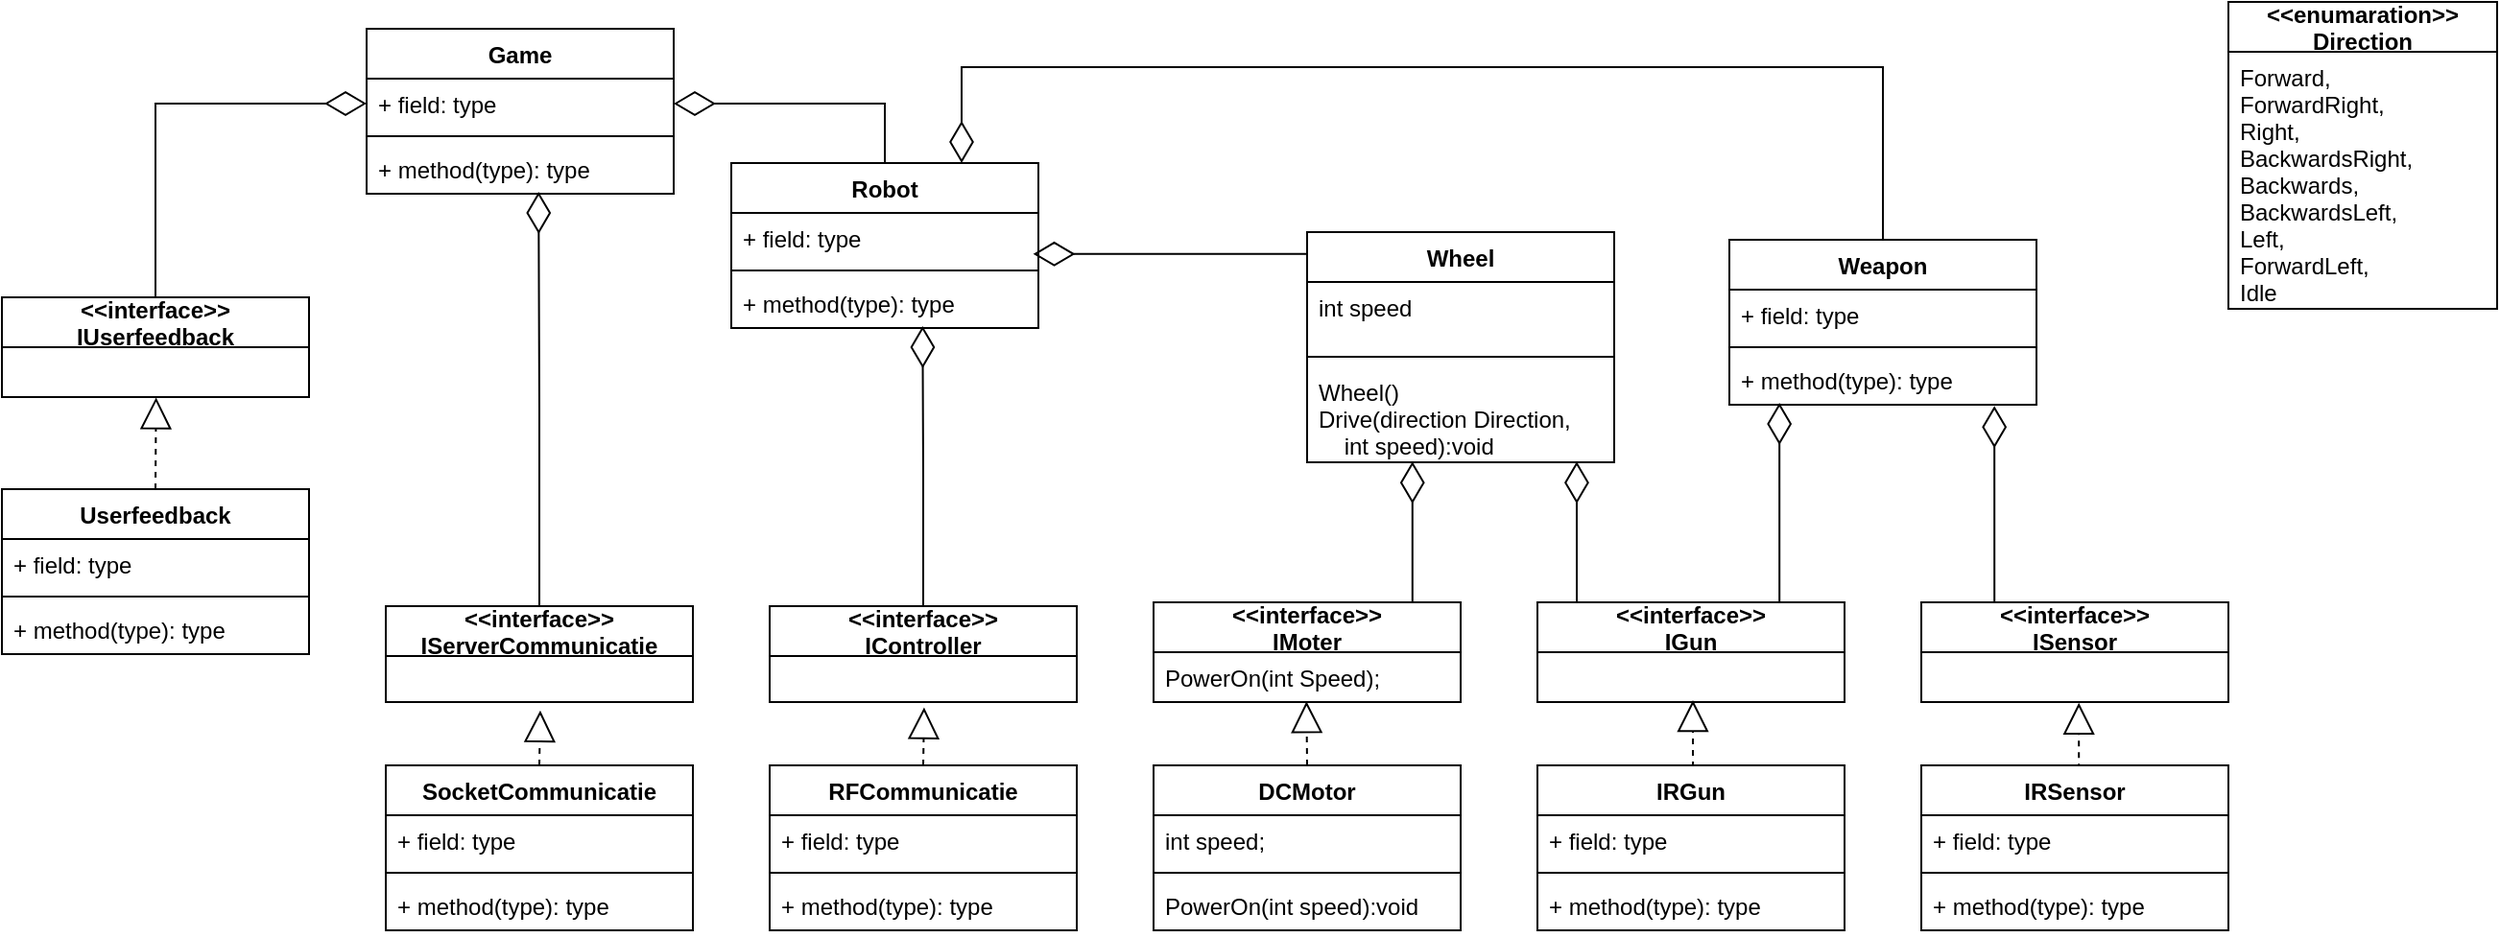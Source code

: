 <mxfile version="16.2.7" type="device"><diagram id="knnS1xKLzhXf0eQawwYX" name="Page-1"><mxGraphModel dx="1038" dy="547" grid="1" gridSize="10" guides="1" tooltips="1" connect="1" arrows="1" fold="1" page="1" pageScale="1" pageWidth="1654" pageHeight="2336" math="0" shadow="0"><root><mxCell id="0"/><mxCell id="1" parent="0"/><mxCell id="a1pKuflby2QEy7kh91XO-77" style="edgeStyle=orthogonalEdgeStyle;rounded=0;orthogonalLoop=1;jettySize=auto;html=1;exitX=0.5;exitY=0;exitDx=0;exitDy=0;entryX=0;entryY=0.5;entryDx=0;entryDy=0;startArrow=none;startFill=0;endArrow=diamondThin;endFill=0;endSize=19;" edge="1" parent="1" source="a1pKuflby2QEy7kh91XO-5" target="a1pKuflby2QEy7kh91XO-44"><mxGeometry relative="1" as="geometry"/></mxCell><mxCell id="a1pKuflby2QEy7kh91XO-5" value="&lt;&lt;interface&gt;&gt;&#10;IUserfeedback" style="swimlane;fontStyle=1;childLayout=stackLayout;horizontal=1;startSize=26;fillColor=none;horizontalStack=0;resizeParent=1;resizeParentMax=0;resizeLast=0;collapsible=1;marginBottom=0;" vertex="1" parent="1"><mxGeometry x="200" y="190" width="160" height="52" as="geometry"/></mxCell><mxCell id="a1pKuflby2QEy7kh91XO-6" value=" " style="text;strokeColor=none;fillColor=none;align=left;verticalAlign=top;spacingLeft=4;spacingRight=4;overflow=hidden;rotatable=0;points=[[0,0.5],[1,0.5]];portConstraint=eastwest;" vertex="1" parent="a1pKuflby2QEy7kh91XO-5"><mxGeometry y="26" width="160" height="26" as="geometry"/></mxCell><mxCell id="a1pKuflby2QEy7kh91XO-84" style="edgeStyle=orthogonalEdgeStyle;rounded=0;orthogonalLoop=1;jettySize=auto;html=1;exitX=0.5;exitY=0;exitDx=0;exitDy=0;entryX=0.56;entryY=0.962;entryDx=0;entryDy=0;entryPerimeter=0;startArrow=none;startFill=0;endArrow=diamondThin;endFill=0;endSize=19;" edge="1" parent="1" source="a1pKuflby2QEy7kh91XO-11" target="a1pKuflby2QEy7kh91XO-46"><mxGeometry relative="1" as="geometry"/></mxCell><mxCell id="a1pKuflby2QEy7kh91XO-11" value="&lt;&lt;interface&gt;&gt;&#10;IServerCommunicatie" style="swimlane;fontStyle=1;childLayout=stackLayout;horizontal=1;startSize=26;fillColor=none;horizontalStack=0;resizeParent=1;resizeParentMax=0;resizeLast=0;collapsible=1;marginBottom=0;" vertex="1" parent="1"><mxGeometry x="400" y="351" width="160" height="50" as="geometry"/></mxCell><mxCell id="a1pKuflby2QEy7kh91XO-12" value=" " style="text;strokeColor=none;fillColor=none;align=left;verticalAlign=top;spacingLeft=4;spacingRight=4;overflow=hidden;rotatable=0;points=[[0,0.5],[1,0.5]];portConstraint=eastwest;" vertex="1" parent="a1pKuflby2QEy7kh91XO-11"><mxGeometry y="26" width="160" height="24" as="geometry"/></mxCell><mxCell id="a1pKuflby2QEy7kh91XO-86" style="edgeStyle=orthogonalEdgeStyle;rounded=0;orthogonalLoop=1;jettySize=auto;html=1;exitX=0.5;exitY=0;exitDx=0;exitDy=0;entryX=0.623;entryY=0.962;entryDx=0;entryDy=0;entryPerimeter=0;startArrow=none;startFill=0;endArrow=diamondThin;endFill=0;endSize=19;" edge="1" parent="1" source="a1pKuflby2QEy7kh91XO-15" target="a1pKuflby2QEy7kh91XO-42"><mxGeometry relative="1" as="geometry"/></mxCell><mxCell id="a1pKuflby2QEy7kh91XO-15" value="&lt;&lt;interface&gt;&gt;&#10;IController" style="swimlane;fontStyle=1;childLayout=stackLayout;horizontal=1;startSize=26;fillColor=none;horizontalStack=0;resizeParent=1;resizeParentMax=0;resizeLast=0;collapsible=1;marginBottom=0;" vertex="1" parent="1"><mxGeometry x="600" y="351" width="160" height="50" as="geometry"/></mxCell><mxCell id="a1pKuflby2QEy7kh91XO-16" value=" " style="text;strokeColor=none;fillColor=none;align=left;verticalAlign=top;spacingLeft=4;spacingRight=4;overflow=hidden;rotatable=0;points=[[0,0.5],[1,0.5]];portConstraint=eastwest;" vertex="1" parent="a1pKuflby2QEy7kh91XO-15"><mxGeometry y="26" width="160" height="24" as="geometry"/></mxCell><mxCell id="a1pKuflby2QEy7kh91XO-88" style="edgeStyle=orthogonalEdgeStyle;rounded=0;orthogonalLoop=1;jettySize=auto;html=1;exitX=0.75;exitY=0;exitDx=0;exitDy=0;entryX=0.343;entryY=0.992;entryDx=0;entryDy=0;entryPerimeter=0;startArrow=none;startFill=0;endArrow=diamondThin;endFill=0;endSize=19;" edge="1" parent="1" source="a1pKuflby2QEy7kh91XO-21" target="a1pKuflby2QEy7kh91XO-74"><mxGeometry relative="1" as="geometry"><Array as="points"><mxPoint x="935" y="349"/></Array></mxGeometry></mxCell><mxCell id="a1pKuflby2QEy7kh91XO-21" value="&lt;&lt;interface&gt;&gt;&#10;IMoter" style="swimlane;fontStyle=1;childLayout=stackLayout;horizontal=1;startSize=26;fillColor=none;horizontalStack=0;resizeParent=1;resizeParentMax=0;resizeLast=0;collapsible=1;marginBottom=0;" vertex="1" parent="1"><mxGeometry x="800" y="349" width="160" height="52" as="geometry"/></mxCell><mxCell id="a1pKuflby2QEy7kh91XO-22" value="PowerOn(int Speed);" style="text;strokeColor=none;fillColor=none;align=left;verticalAlign=top;spacingLeft=4;spacingRight=4;overflow=hidden;rotatable=0;points=[[0,0.5],[1,0.5]];portConstraint=eastwest;" vertex="1" parent="a1pKuflby2QEy7kh91XO-21"><mxGeometry y="26" width="160" height="26" as="geometry"/></mxCell><mxCell id="a1pKuflby2QEy7kh91XO-91" style="edgeStyle=orthogonalEdgeStyle;rounded=0;orthogonalLoop=1;jettySize=auto;html=1;exitX=0.25;exitY=0;exitDx=0;exitDy=0;entryX=0.863;entryY=1.023;entryDx=0;entryDy=0;entryPerimeter=0;startArrow=none;startFill=0;endArrow=diamondThin;endFill=0;endSize=19;" edge="1" parent="1" source="a1pKuflby2QEy7kh91XO-25" target="a1pKuflby2QEy7kh91XO-70"><mxGeometry relative="1" as="geometry"><Array as="points"><mxPoint x="1238" y="349"/></Array></mxGeometry></mxCell><mxCell id="a1pKuflby2QEy7kh91XO-25" value="&lt;&lt;interface&gt;&gt;&#10;ISensor" style="swimlane;fontStyle=1;childLayout=stackLayout;horizontal=1;startSize=26;fillColor=none;horizontalStack=0;resizeParent=1;resizeParentMax=0;resizeLast=0;collapsible=1;marginBottom=0;" vertex="1" parent="1"><mxGeometry x="1200" y="349" width="160" height="52" as="geometry"/></mxCell><mxCell id="a1pKuflby2QEy7kh91XO-26" value=" " style="text;strokeColor=none;fillColor=none;align=left;verticalAlign=top;spacingLeft=4;spacingRight=4;overflow=hidden;rotatable=0;points=[[0,0.5],[1,0.5]];portConstraint=eastwest;" vertex="1" parent="a1pKuflby2QEy7kh91XO-25"><mxGeometry y="26" width="160" height="26" as="geometry"/></mxCell><mxCell id="a1pKuflby2QEy7kh91XO-89" style="edgeStyle=orthogonalEdgeStyle;rounded=0;orthogonalLoop=1;jettySize=auto;html=1;exitX=0.25;exitY=0;exitDx=0;exitDy=0;entryX=0.878;entryY=0.992;entryDx=0;entryDy=0;entryPerimeter=0;startArrow=none;startFill=0;endArrow=diamondThin;endFill=0;endSize=19;" edge="1" parent="1" source="a1pKuflby2QEy7kh91XO-31" target="a1pKuflby2QEy7kh91XO-74"><mxGeometry relative="1" as="geometry"><Array as="points"><mxPoint x="1020" y="349"/></Array></mxGeometry></mxCell><mxCell id="a1pKuflby2QEy7kh91XO-90" style="edgeStyle=orthogonalEdgeStyle;rounded=0;orthogonalLoop=1;jettySize=auto;html=1;exitX=0.75;exitY=0;exitDx=0;exitDy=0;entryX=0.163;entryY=0.962;entryDx=0;entryDy=0;entryPerimeter=0;startArrow=none;startFill=0;endArrow=diamondThin;endFill=0;endSize=19;" edge="1" parent="1" source="a1pKuflby2QEy7kh91XO-31" target="a1pKuflby2QEy7kh91XO-70"><mxGeometry relative="1" as="geometry"><Array as="points"><mxPoint x="1126" y="349"/></Array></mxGeometry></mxCell><mxCell id="a1pKuflby2QEy7kh91XO-31" value="&lt;&lt;interface&gt;&gt;&#10;IGun" style="swimlane;fontStyle=1;childLayout=stackLayout;horizontal=1;startSize=26;fillColor=none;horizontalStack=0;resizeParent=1;resizeParentMax=0;resizeLast=0;collapsible=1;marginBottom=0;" vertex="1" parent="1"><mxGeometry x="1000" y="349" width="160" height="52" as="geometry"/></mxCell><mxCell id="a1pKuflby2QEy7kh91XO-32" value=" " style="text;strokeColor=none;fillColor=none;align=left;verticalAlign=top;spacingLeft=4;spacingRight=4;overflow=hidden;rotatable=0;points=[[0,0.5],[1,0.5]];portConstraint=eastwest;" vertex="1" parent="a1pKuflby2QEy7kh91XO-31"><mxGeometry y="26" width="160" height="26" as="geometry"/></mxCell><mxCell id="a1pKuflby2QEy7kh91XO-78" style="edgeStyle=orthogonalEdgeStyle;rounded=0;orthogonalLoop=1;jettySize=auto;html=1;exitX=0.5;exitY=0;exitDx=0;exitDy=0;startArrow=none;startFill=0;endArrow=block;endFill=0;endSize=14;dashed=1;entryX=0.502;entryY=1.008;entryDx=0;entryDy=0;entryPerimeter=0;" edge="1" parent="1" source="a1pKuflby2QEy7kh91XO-35" target="a1pKuflby2QEy7kh91XO-6"><mxGeometry relative="1" as="geometry"><mxPoint x="280" y="260" as="targetPoint"/></mxGeometry></mxCell><mxCell id="a1pKuflby2QEy7kh91XO-35" value="Userfeedback" style="swimlane;fontStyle=1;align=center;verticalAlign=top;childLayout=stackLayout;horizontal=1;startSize=26;horizontalStack=0;resizeParent=1;resizeParentMax=0;resizeLast=0;collapsible=1;marginBottom=0;" vertex="1" parent="1"><mxGeometry x="200" y="290" width="160" height="86" as="geometry"/></mxCell><mxCell id="a1pKuflby2QEy7kh91XO-36" value="+ field: type" style="text;strokeColor=none;fillColor=none;align=left;verticalAlign=top;spacingLeft=4;spacingRight=4;overflow=hidden;rotatable=0;points=[[0,0.5],[1,0.5]];portConstraint=eastwest;" vertex="1" parent="a1pKuflby2QEy7kh91XO-35"><mxGeometry y="26" width="160" height="26" as="geometry"/></mxCell><mxCell id="a1pKuflby2QEy7kh91XO-37" value="" style="line;strokeWidth=1;fillColor=none;align=left;verticalAlign=middle;spacingTop=-1;spacingLeft=3;spacingRight=3;rotatable=0;labelPosition=right;points=[];portConstraint=eastwest;" vertex="1" parent="a1pKuflby2QEy7kh91XO-35"><mxGeometry y="52" width="160" height="8" as="geometry"/></mxCell><mxCell id="a1pKuflby2QEy7kh91XO-38" value="+ method(type): type" style="text;strokeColor=none;fillColor=none;align=left;verticalAlign=top;spacingLeft=4;spacingRight=4;overflow=hidden;rotatable=0;points=[[0,0.5],[1,0.5]];portConstraint=eastwest;" vertex="1" parent="a1pKuflby2QEy7kh91XO-35"><mxGeometry y="60" width="160" height="26" as="geometry"/></mxCell><mxCell id="a1pKuflby2QEy7kh91XO-85" style="edgeStyle=orthogonalEdgeStyle;rounded=0;orthogonalLoop=1;jettySize=auto;html=1;exitX=0.5;exitY=0;exitDx=0;exitDy=0;entryX=1;entryY=0.5;entryDx=0;entryDy=0;startArrow=none;startFill=0;endArrow=diamondThin;endFill=0;endSize=19;" edge="1" parent="1" source="a1pKuflby2QEy7kh91XO-39" target="a1pKuflby2QEy7kh91XO-44"><mxGeometry relative="1" as="geometry"/></mxCell><mxCell id="a1pKuflby2QEy7kh91XO-39" value="Robot" style="swimlane;fontStyle=1;align=center;verticalAlign=top;childLayout=stackLayout;horizontal=1;startSize=26;horizontalStack=0;resizeParent=1;resizeParentMax=0;resizeLast=0;collapsible=1;marginBottom=0;" vertex="1" parent="1"><mxGeometry x="580" y="120" width="160" height="86" as="geometry"/></mxCell><mxCell id="a1pKuflby2QEy7kh91XO-40" value="+ field: type" style="text;strokeColor=none;fillColor=none;align=left;verticalAlign=top;spacingLeft=4;spacingRight=4;overflow=hidden;rotatable=0;points=[[0,0.5],[1,0.5]];portConstraint=eastwest;" vertex="1" parent="a1pKuflby2QEy7kh91XO-39"><mxGeometry y="26" width="160" height="26" as="geometry"/></mxCell><mxCell id="a1pKuflby2QEy7kh91XO-41" value="" style="line;strokeWidth=1;fillColor=none;align=left;verticalAlign=middle;spacingTop=-1;spacingLeft=3;spacingRight=3;rotatable=0;labelPosition=right;points=[];portConstraint=eastwest;" vertex="1" parent="a1pKuflby2QEy7kh91XO-39"><mxGeometry y="52" width="160" height="8" as="geometry"/></mxCell><mxCell id="a1pKuflby2QEy7kh91XO-42" value="+ method(type): type" style="text;strokeColor=none;fillColor=none;align=left;verticalAlign=top;spacingLeft=4;spacingRight=4;overflow=hidden;rotatable=0;points=[[0,0.5],[1,0.5]];portConstraint=eastwest;" vertex="1" parent="a1pKuflby2QEy7kh91XO-39"><mxGeometry y="60" width="160" height="26" as="geometry"/></mxCell><mxCell id="a1pKuflby2QEy7kh91XO-43" value="Game" style="swimlane;fontStyle=1;align=center;verticalAlign=top;childLayout=stackLayout;horizontal=1;startSize=26;horizontalStack=0;resizeParent=1;resizeParentMax=0;resizeLast=0;collapsible=1;marginBottom=0;" vertex="1" parent="1"><mxGeometry x="390" y="50" width="160" height="86" as="geometry"/></mxCell><mxCell id="a1pKuflby2QEy7kh91XO-44" value="+ field: type" style="text;strokeColor=none;fillColor=none;align=left;verticalAlign=top;spacingLeft=4;spacingRight=4;overflow=hidden;rotatable=0;points=[[0,0.5],[1,0.5]];portConstraint=eastwest;" vertex="1" parent="a1pKuflby2QEy7kh91XO-43"><mxGeometry y="26" width="160" height="26" as="geometry"/></mxCell><mxCell id="a1pKuflby2QEy7kh91XO-45" value="" style="line;strokeWidth=1;fillColor=none;align=left;verticalAlign=middle;spacingTop=-1;spacingLeft=3;spacingRight=3;rotatable=0;labelPosition=right;points=[];portConstraint=eastwest;" vertex="1" parent="a1pKuflby2QEy7kh91XO-43"><mxGeometry y="52" width="160" height="8" as="geometry"/></mxCell><mxCell id="a1pKuflby2QEy7kh91XO-46" value="+ method(type): type" style="text;strokeColor=none;fillColor=none;align=left;verticalAlign=top;spacingLeft=4;spacingRight=4;overflow=hidden;rotatable=0;points=[[0,0.5],[1,0.5]];portConstraint=eastwest;" vertex="1" parent="a1pKuflby2QEy7kh91XO-43"><mxGeometry y="60" width="160" height="26" as="geometry"/></mxCell><mxCell id="a1pKuflby2QEy7kh91XO-79" style="edgeStyle=orthogonalEdgeStyle;rounded=0;orthogonalLoop=1;jettySize=auto;html=1;exitX=0.5;exitY=0;exitDx=0;exitDy=0;entryX=0.503;entryY=1.183;entryDx=0;entryDy=0;entryPerimeter=0;dashed=1;startArrow=none;startFill=0;endArrow=block;endFill=0;endSize=14;" edge="1" parent="1" source="a1pKuflby2QEy7kh91XO-47" target="a1pKuflby2QEy7kh91XO-12"><mxGeometry relative="1" as="geometry"/></mxCell><mxCell id="a1pKuflby2QEy7kh91XO-47" value="SocketCommunicatie" style="swimlane;fontStyle=1;align=center;verticalAlign=top;childLayout=stackLayout;horizontal=1;startSize=26;horizontalStack=0;resizeParent=1;resizeParentMax=0;resizeLast=0;collapsible=1;marginBottom=0;" vertex="1" parent="1"><mxGeometry x="400" y="434" width="160" height="86" as="geometry"/></mxCell><mxCell id="a1pKuflby2QEy7kh91XO-48" value="+ field: type" style="text;strokeColor=none;fillColor=none;align=left;verticalAlign=top;spacingLeft=4;spacingRight=4;overflow=hidden;rotatable=0;points=[[0,0.5],[1,0.5]];portConstraint=eastwest;" vertex="1" parent="a1pKuflby2QEy7kh91XO-47"><mxGeometry y="26" width="160" height="26" as="geometry"/></mxCell><mxCell id="a1pKuflby2QEy7kh91XO-49" value="" style="line;strokeWidth=1;fillColor=none;align=left;verticalAlign=middle;spacingTop=-1;spacingLeft=3;spacingRight=3;rotatable=0;labelPosition=right;points=[];portConstraint=eastwest;" vertex="1" parent="a1pKuflby2QEy7kh91XO-47"><mxGeometry y="52" width="160" height="8" as="geometry"/></mxCell><mxCell id="a1pKuflby2QEy7kh91XO-50" value="+ method(type): type" style="text;strokeColor=none;fillColor=none;align=left;verticalAlign=top;spacingLeft=4;spacingRight=4;overflow=hidden;rotatable=0;points=[[0,0.5],[1,0.5]];portConstraint=eastwest;" vertex="1" parent="a1pKuflby2QEy7kh91XO-47"><mxGeometry y="60" width="160" height="26" as="geometry"/></mxCell><mxCell id="a1pKuflby2QEy7kh91XO-80" style="edgeStyle=orthogonalEdgeStyle;rounded=0;orthogonalLoop=1;jettySize=auto;html=1;exitX=0.5;exitY=0;exitDx=0;exitDy=0;entryX=0.503;entryY=1.117;entryDx=0;entryDy=0;entryPerimeter=0;dashed=1;startArrow=none;startFill=0;endArrow=block;endFill=0;endSize=14;" edge="1" parent="1" source="a1pKuflby2QEy7kh91XO-51" target="a1pKuflby2QEy7kh91XO-16"><mxGeometry relative="1" as="geometry"/></mxCell><mxCell id="a1pKuflby2QEy7kh91XO-51" value="RFCommunicatie" style="swimlane;fontStyle=1;align=center;verticalAlign=top;childLayout=stackLayout;horizontal=1;startSize=26;horizontalStack=0;resizeParent=1;resizeParentMax=0;resizeLast=0;collapsible=1;marginBottom=0;" vertex="1" parent="1"><mxGeometry x="600" y="434" width="160" height="86" as="geometry"/></mxCell><mxCell id="a1pKuflby2QEy7kh91XO-52" value="+ field: type" style="text;strokeColor=none;fillColor=none;align=left;verticalAlign=top;spacingLeft=4;spacingRight=4;overflow=hidden;rotatable=0;points=[[0,0.5],[1,0.5]];portConstraint=eastwest;" vertex="1" parent="a1pKuflby2QEy7kh91XO-51"><mxGeometry y="26" width="160" height="26" as="geometry"/></mxCell><mxCell id="a1pKuflby2QEy7kh91XO-53" value="" style="line;strokeWidth=1;fillColor=none;align=left;verticalAlign=middle;spacingTop=-1;spacingLeft=3;spacingRight=3;rotatable=0;labelPosition=right;points=[];portConstraint=eastwest;" vertex="1" parent="a1pKuflby2QEy7kh91XO-51"><mxGeometry y="52" width="160" height="8" as="geometry"/></mxCell><mxCell id="a1pKuflby2QEy7kh91XO-54" value="+ method(type): type" style="text;strokeColor=none;fillColor=none;align=left;verticalAlign=top;spacingLeft=4;spacingRight=4;overflow=hidden;rotatable=0;points=[[0,0.5],[1,0.5]];portConstraint=eastwest;" vertex="1" parent="a1pKuflby2QEy7kh91XO-51"><mxGeometry y="60" width="160" height="26" as="geometry"/></mxCell><mxCell id="a1pKuflby2QEy7kh91XO-81" style="edgeStyle=orthogonalEdgeStyle;rounded=0;orthogonalLoop=1;jettySize=auto;html=1;exitX=0.5;exitY=0;exitDx=0;exitDy=0;entryX=0.498;entryY=0.985;entryDx=0;entryDy=0;entryPerimeter=0;dashed=1;startArrow=none;startFill=0;endArrow=block;endFill=0;endSize=14;" edge="1" parent="1" source="a1pKuflby2QEy7kh91XO-55" target="a1pKuflby2QEy7kh91XO-22"><mxGeometry relative="1" as="geometry"/></mxCell><mxCell id="a1pKuflby2QEy7kh91XO-55" value="DCMotor" style="swimlane;fontStyle=1;align=center;verticalAlign=top;childLayout=stackLayout;horizontal=1;startSize=26;horizontalStack=0;resizeParent=1;resizeParentMax=0;resizeLast=0;collapsible=1;marginBottom=0;" vertex="1" parent="1"><mxGeometry x="800" y="434" width="160" height="86" as="geometry"/></mxCell><mxCell id="a1pKuflby2QEy7kh91XO-56" value="int speed;" style="text;strokeColor=none;fillColor=none;align=left;verticalAlign=top;spacingLeft=4;spacingRight=4;overflow=hidden;rotatable=0;points=[[0,0.5],[1,0.5]];portConstraint=eastwest;" vertex="1" parent="a1pKuflby2QEy7kh91XO-55"><mxGeometry y="26" width="160" height="26" as="geometry"/></mxCell><mxCell id="a1pKuflby2QEy7kh91XO-57" value="" style="line;strokeWidth=1;fillColor=none;align=left;verticalAlign=middle;spacingTop=-1;spacingLeft=3;spacingRight=3;rotatable=0;labelPosition=right;points=[];portConstraint=eastwest;" vertex="1" parent="a1pKuflby2QEy7kh91XO-55"><mxGeometry y="52" width="160" height="8" as="geometry"/></mxCell><mxCell id="a1pKuflby2QEy7kh91XO-58" value="PowerOn(int speed):void" style="text;strokeColor=none;fillColor=none;align=left;verticalAlign=top;spacingLeft=4;spacingRight=4;overflow=hidden;rotatable=0;points=[[0,0.5],[1,0.5]];portConstraint=eastwest;" vertex="1" parent="a1pKuflby2QEy7kh91XO-55"><mxGeometry y="60" width="160" height="26" as="geometry"/></mxCell><mxCell id="a1pKuflby2QEy7kh91XO-83" style="edgeStyle=orthogonalEdgeStyle;rounded=0;orthogonalLoop=1;jettySize=auto;html=1;exitX=0.5;exitY=0;exitDx=0;exitDy=0;entryX=0.513;entryY=1.015;entryDx=0;entryDy=0;entryPerimeter=0;dashed=1;startArrow=none;startFill=0;endArrow=block;endFill=0;endSize=14;" edge="1" parent="1" source="a1pKuflby2QEy7kh91XO-59" target="a1pKuflby2QEy7kh91XO-26"><mxGeometry relative="1" as="geometry"/></mxCell><mxCell id="a1pKuflby2QEy7kh91XO-59" value="IRSensor" style="swimlane;fontStyle=1;align=center;verticalAlign=top;childLayout=stackLayout;horizontal=1;startSize=26;horizontalStack=0;resizeParent=1;resizeParentMax=0;resizeLast=0;collapsible=1;marginBottom=0;" vertex="1" parent="1"><mxGeometry x="1200" y="434" width="160" height="86" as="geometry"/></mxCell><mxCell id="a1pKuflby2QEy7kh91XO-60" value="+ field: type" style="text;strokeColor=none;fillColor=none;align=left;verticalAlign=top;spacingLeft=4;spacingRight=4;overflow=hidden;rotatable=0;points=[[0,0.5],[1,0.5]];portConstraint=eastwest;" vertex="1" parent="a1pKuflby2QEy7kh91XO-59"><mxGeometry y="26" width="160" height="26" as="geometry"/></mxCell><mxCell id="a1pKuflby2QEy7kh91XO-61" value="" style="line;strokeWidth=1;fillColor=none;align=left;verticalAlign=middle;spacingTop=-1;spacingLeft=3;spacingRight=3;rotatable=0;labelPosition=right;points=[];portConstraint=eastwest;" vertex="1" parent="a1pKuflby2QEy7kh91XO-59"><mxGeometry y="52" width="160" height="8" as="geometry"/></mxCell><mxCell id="a1pKuflby2QEy7kh91XO-62" value="+ method(type): type" style="text;strokeColor=none;fillColor=none;align=left;verticalAlign=top;spacingLeft=4;spacingRight=4;overflow=hidden;rotatable=0;points=[[0,0.5],[1,0.5]];portConstraint=eastwest;" vertex="1" parent="a1pKuflby2QEy7kh91XO-59"><mxGeometry y="60" width="160" height="26" as="geometry"/></mxCell><mxCell id="a1pKuflby2QEy7kh91XO-82" style="edgeStyle=orthogonalEdgeStyle;rounded=0;orthogonalLoop=1;jettySize=auto;html=1;exitX=0.5;exitY=0;exitDx=0;exitDy=0;dashed=1;startArrow=none;startFill=0;endArrow=block;endFill=0;endSize=14;" edge="1" parent="1" source="a1pKuflby2QEy7kh91XO-63"><mxGeometry relative="1" as="geometry"><mxPoint x="1081" y="400" as="targetPoint"/></mxGeometry></mxCell><mxCell id="a1pKuflby2QEy7kh91XO-63" value="IRGun" style="swimlane;fontStyle=1;align=center;verticalAlign=top;childLayout=stackLayout;horizontal=1;startSize=26;horizontalStack=0;resizeParent=1;resizeParentMax=0;resizeLast=0;collapsible=1;marginBottom=0;" vertex="1" parent="1"><mxGeometry x="1000" y="434" width="160" height="86" as="geometry"/></mxCell><mxCell id="a1pKuflby2QEy7kh91XO-64" value="+ field: type" style="text;strokeColor=none;fillColor=none;align=left;verticalAlign=top;spacingLeft=4;spacingRight=4;overflow=hidden;rotatable=0;points=[[0,0.5],[1,0.5]];portConstraint=eastwest;" vertex="1" parent="a1pKuflby2QEy7kh91XO-63"><mxGeometry y="26" width="160" height="26" as="geometry"/></mxCell><mxCell id="a1pKuflby2QEy7kh91XO-65" value="" style="line;strokeWidth=1;fillColor=none;align=left;verticalAlign=middle;spacingTop=-1;spacingLeft=3;spacingRight=3;rotatable=0;labelPosition=right;points=[];portConstraint=eastwest;" vertex="1" parent="a1pKuflby2QEy7kh91XO-63"><mxGeometry y="52" width="160" height="8" as="geometry"/></mxCell><mxCell id="a1pKuflby2QEy7kh91XO-66" value="+ method(type): type" style="text;strokeColor=none;fillColor=none;align=left;verticalAlign=top;spacingLeft=4;spacingRight=4;overflow=hidden;rotatable=0;points=[[0,0.5],[1,0.5]];portConstraint=eastwest;" vertex="1" parent="a1pKuflby2QEy7kh91XO-63"><mxGeometry y="60" width="160" height="26" as="geometry"/></mxCell><mxCell id="a1pKuflby2QEy7kh91XO-92" style="edgeStyle=orthogonalEdgeStyle;rounded=0;orthogonalLoop=1;jettySize=auto;html=1;exitX=0.5;exitY=0;exitDx=0;exitDy=0;entryX=0.75;entryY=0;entryDx=0;entryDy=0;startArrow=none;startFill=0;endArrow=diamondThin;endFill=0;endSize=19;" edge="1" parent="1" source="a1pKuflby2QEy7kh91XO-67" target="a1pKuflby2QEy7kh91XO-39"><mxGeometry relative="1" as="geometry"><Array as="points"><mxPoint x="1180" y="70"/><mxPoint x="700" y="70"/></Array></mxGeometry></mxCell><mxCell id="a1pKuflby2QEy7kh91XO-67" value="Weapon" style="swimlane;fontStyle=1;align=center;verticalAlign=top;childLayout=stackLayout;horizontal=1;startSize=26;horizontalStack=0;resizeParent=1;resizeParentMax=0;resizeLast=0;collapsible=1;marginBottom=0;" vertex="1" parent="1"><mxGeometry x="1100" y="160" width="160" height="86" as="geometry"/></mxCell><mxCell id="a1pKuflby2QEy7kh91XO-68" value="+ field: type" style="text;strokeColor=none;fillColor=none;align=left;verticalAlign=top;spacingLeft=4;spacingRight=4;overflow=hidden;rotatable=0;points=[[0,0.5],[1,0.5]];portConstraint=eastwest;" vertex="1" parent="a1pKuflby2QEy7kh91XO-67"><mxGeometry y="26" width="160" height="26" as="geometry"/></mxCell><mxCell id="a1pKuflby2QEy7kh91XO-69" value="" style="line;strokeWidth=1;fillColor=none;align=left;verticalAlign=middle;spacingTop=-1;spacingLeft=3;spacingRight=3;rotatable=0;labelPosition=right;points=[];portConstraint=eastwest;" vertex="1" parent="a1pKuflby2QEy7kh91XO-67"><mxGeometry y="52" width="160" height="8" as="geometry"/></mxCell><mxCell id="a1pKuflby2QEy7kh91XO-70" value="+ method(type): type" style="text;strokeColor=none;fillColor=none;align=left;verticalAlign=top;spacingLeft=4;spacingRight=4;overflow=hidden;rotatable=0;points=[[0,0.5],[1,0.5]];portConstraint=eastwest;" vertex="1" parent="a1pKuflby2QEy7kh91XO-67"><mxGeometry y="60" width="160" height="26" as="geometry"/></mxCell><mxCell id="a1pKuflby2QEy7kh91XO-87" style="edgeStyle=orthogonalEdgeStyle;rounded=0;orthogonalLoop=1;jettySize=auto;html=1;exitX=0;exitY=0.5;exitDx=0;exitDy=0;entryX=0.983;entryY=0.823;entryDx=0;entryDy=0;entryPerimeter=0;startArrow=none;startFill=0;endArrow=diamondThin;endFill=0;endSize=19;" edge="1" parent="1" source="a1pKuflby2QEy7kh91XO-71" target="a1pKuflby2QEy7kh91XO-40"><mxGeometry relative="1" as="geometry"><Array as="points"><mxPoint x="880" y="167"/></Array></mxGeometry></mxCell><mxCell id="a1pKuflby2QEy7kh91XO-71" value="Wheel" style="swimlane;fontStyle=1;align=center;verticalAlign=top;childLayout=stackLayout;horizontal=1;startSize=26;horizontalStack=0;resizeParent=1;resizeParentMax=0;resizeLast=0;collapsible=1;marginBottom=0;" vertex="1" parent="1"><mxGeometry x="880" y="156" width="160" height="120" as="geometry"/></mxCell><mxCell id="a1pKuflby2QEy7kh91XO-72" value="int speed" style="text;strokeColor=none;fillColor=none;align=left;verticalAlign=top;spacingLeft=4;spacingRight=4;overflow=hidden;rotatable=0;points=[[0,0.5],[1,0.5]];portConstraint=eastwest;" vertex="1" parent="a1pKuflby2QEy7kh91XO-71"><mxGeometry y="26" width="160" height="34" as="geometry"/></mxCell><mxCell id="a1pKuflby2QEy7kh91XO-73" value="" style="line;strokeWidth=1;fillColor=none;align=left;verticalAlign=middle;spacingTop=-1;spacingLeft=3;spacingRight=3;rotatable=0;labelPosition=right;points=[];portConstraint=eastwest;" vertex="1" parent="a1pKuflby2QEy7kh91XO-71"><mxGeometry y="60" width="160" height="10" as="geometry"/></mxCell><mxCell id="a1pKuflby2QEy7kh91XO-74" value="Wheel()&#10;Drive(direction Direction, &#10;    int speed):void" style="text;strokeColor=none;fillColor=none;align=left;verticalAlign=top;spacingLeft=4;spacingRight=4;overflow=hidden;rotatable=0;points=[[0,0.5],[1,0.5]];portConstraint=eastwest;" vertex="1" parent="a1pKuflby2QEy7kh91XO-71"><mxGeometry y="70" width="160" height="50" as="geometry"/></mxCell><mxCell id="a1pKuflby2QEy7kh91XO-93" value="&lt;&lt;enumaration&gt;&gt;&#10;Direction" style="swimlane;fontStyle=1;childLayout=stackLayout;horizontal=1;startSize=26;fillColor=none;horizontalStack=0;resizeParent=1;resizeParentMax=0;resizeLast=0;collapsible=1;marginBottom=0;" vertex="1" parent="1"><mxGeometry x="1360" y="36" width="140" height="160" as="geometry"><mxRectangle x="1360" y="36" width="130" height="30" as="alternateBounds"/></mxGeometry></mxCell><mxCell id="a1pKuflby2QEy7kh91XO-94" value="Forward,&#10;ForwardRight,&#10;Right,&#10;BackwardsRight,&#10;Backwards,&#10;BackwardsLeft,&#10;Left,&#10;ForwardLeft,&#10;Idle" style="text;strokeColor=none;fillColor=none;align=left;verticalAlign=top;spacingLeft=4;spacingRight=4;overflow=hidden;rotatable=0;points=[[0,0.5],[1,0.5]];portConstraint=eastwest;" vertex="1" parent="a1pKuflby2QEy7kh91XO-93"><mxGeometry y="26" width="140" height="134" as="geometry"/></mxCell></root></mxGraphModel></diagram></mxfile>